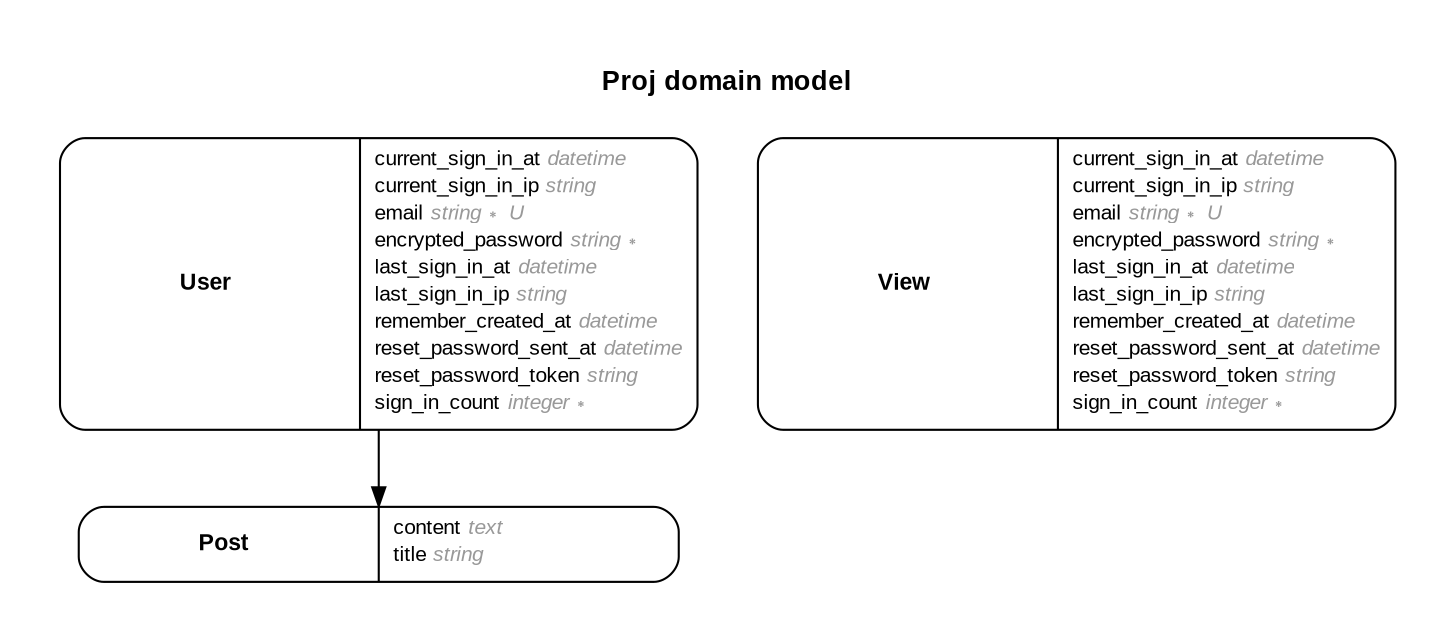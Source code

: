 digraph Proj {
rankdir = "LR";
ranksep = "0.5";
nodesep = "0.4";
pad = "0.4,0.4";
margin = "0,0";
concentrate = "true";
labelloc = "t";
fontsize = "13";
fontname = "Arial Bold";
node[ shape  =  "Mrecord" , fontsize  =  "10" , fontname  =  "Arial" , margin  =  "0.07,0.05" , penwidth  =  "1.0"];
edge[ fontname  =  "Arial" , fontsize  =  "7" , dir  =  "both" , arrowsize  =  "0.9" , penwidth  =  "1.0" , labelangle  =  "32" , labeldistance  =  "1.8"];
rankdir = "TB";
label = "Proj domain model\n\n";
m_Post [label = <<table border="0" align="center" cellspacing="0.5" cellpadding="0" width="134">
  <tr><td align="center" valign="bottom" width="130"><font face="Arial Bold" point-size="11">Post</font></td></tr>
</table>
|
<table border="0" align="left" cellspacing="2" cellpadding="0" width="134">
  <tr><td align="left" width="130" port="content">content <font face="Arial Italic" color="grey60">text</font></td></tr>
  <tr><td align="left" width="130" port="title">title <font face="Arial Italic" color="grey60">string</font></td></tr>
</table>
>];
m_User [label = <<table border="0" align="center" cellspacing="0.5" cellpadding="0" width="134">
  <tr><td align="center" valign="bottom" width="130"><font face="Arial Bold" point-size="11">User</font></td></tr>
</table>
|
<table border="0" align="left" cellspacing="2" cellpadding="0" width="134">
  <tr><td align="left" width="130" port="current_sign_in_at">current_sign_in_at <font face="Arial Italic" color="grey60">datetime</font></td></tr>
  <tr><td align="left" width="130" port="current_sign_in_ip">current_sign_in_ip <font face="Arial Italic" color="grey60">string</font></td></tr>
  <tr><td align="left" width="130" port="email">email <font face="Arial Italic" color="grey60">string ∗ U</font></td></tr>
  <tr><td align="left" width="130" port="encrypted_password">encrypted_password <font face="Arial Italic" color="grey60">string ∗</font></td></tr>
  <tr><td align="left" width="130" port="last_sign_in_at">last_sign_in_at <font face="Arial Italic" color="grey60">datetime</font></td></tr>
  <tr><td align="left" width="130" port="last_sign_in_ip">last_sign_in_ip <font face="Arial Italic" color="grey60">string</font></td></tr>
  <tr><td align="left" width="130" port="remember_created_at">remember_created_at <font face="Arial Italic" color="grey60">datetime</font></td></tr>
  <tr><td align="left" width="130" port="reset_password_sent_at">reset_password_sent_at <font face="Arial Italic" color="grey60">datetime</font></td></tr>
  <tr><td align="left" width="130" port="reset_password_token">reset_password_token <font face="Arial Italic" color="grey60">string</font></td></tr>
  <tr><td align="left" width="130" port="sign_in_count">sign_in_count <font face="Arial Italic" color="grey60">integer ∗</font></td></tr>
</table>
>];
m_View [label = <<table border="0" align="center" cellspacing="0.5" cellpadding="0" width="134">
  <tr><td align="center" valign="bottom" width="130"><font face="Arial Bold" point-size="11">View</font></td></tr>
</table>
|
<table border="0" align="left" cellspacing="2" cellpadding="0" width="134">
  <tr><td align="left" width="130" port="current_sign_in_at">current_sign_in_at <font face="Arial Italic" color="grey60">datetime</font></td></tr>
  <tr><td align="left" width="130" port="current_sign_in_ip">current_sign_in_ip <font face="Arial Italic" color="grey60">string</font></td></tr>
  <tr><td align="left" width="130" port="email">email <font face="Arial Italic" color="grey60">string ∗ U</font></td></tr>
  <tr><td align="left" width="130" port="encrypted_password">encrypted_password <font face="Arial Italic" color="grey60">string ∗</font></td></tr>
  <tr><td align="left" width="130" port="last_sign_in_at">last_sign_in_at <font face="Arial Italic" color="grey60">datetime</font></td></tr>
  <tr><td align="left" width="130" port="last_sign_in_ip">last_sign_in_ip <font face="Arial Italic" color="grey60">string</font></td></tr>
  <tr><td align="left" width="130" port="remember_created_at">remember_created_at <font face="Arial Italic" color="grey60">datetime</font></td></tr>
  <tr><td align="left" width="130" port="reset_password_sent_at">reset_password_sent_at <font face="Arial Italic" color="grey60">datetime</font></td></tr>
  <tr><td align="left" width="130" port="reset_password_token">reset_password_token <font face="Arial Italic" color="grey60">string</font></td></tr>
  <tr><td align="left" width="130" port="sign_in_count">sign_in_count <font face="Arial Italic" color="grey60">integer ∗</font></td></tr>
</table>
>];
  m_User -> m_Post [arrowhead = "normal", arrowtail = "none", weight = "1"];
}
